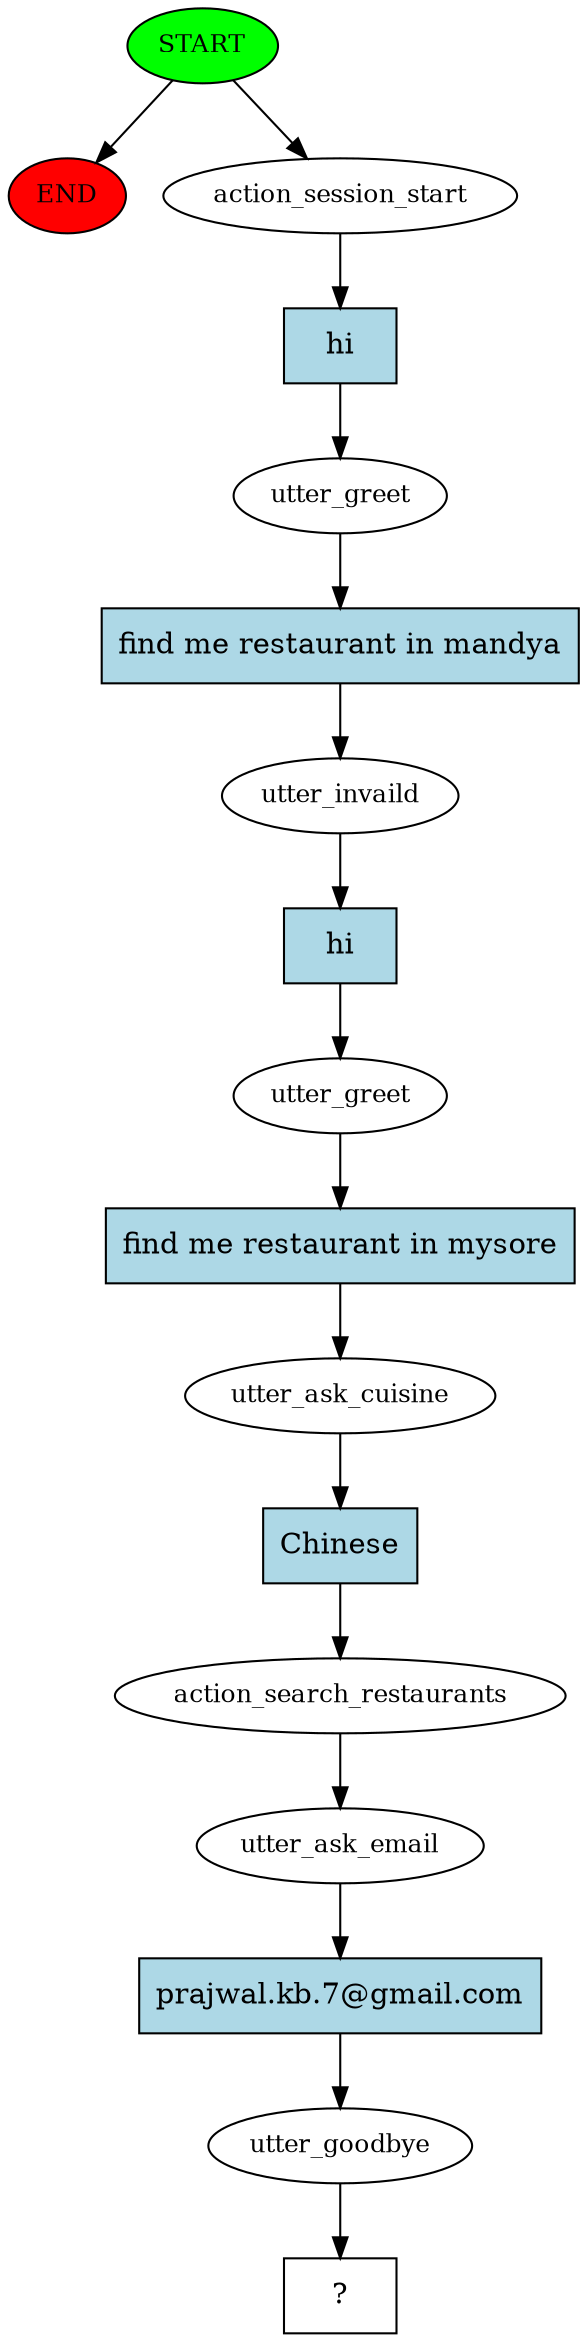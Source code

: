 digraph  {
0 [class="start active", fillcolor=green, fontsize=12, label=START, style=filled];
"-1" [class=end, fillcolor=red, fontsize=12, label=END, style=filled];
1 [class=active, fontsize=12, label=action_session_start];
2 [class=active, fontsize=12, label=utter_greet];
3 [class=active, fontsize=12, label=utter_invaild];
4 [class=active, fontsize=12, label=utter_greet];
5 [class=active, fontsize=12, label=utter_ask_cuisine];
6 [class=active, fontsize=12, label=action_search_restaurants];
7 [class=active, fontsize=12, label=utter_ask_email];
8 [class=active, fontsize=12, label=utter_goodbye];
9 [class="intent dashed active", label="  ?  ", shape=rect];
10 [class="intent active", fillcolor=lightblue, label=hi, shape=rect, style=filled];
11 [class="intent active", fillcolor=lightblue, label="find me restaurant in mandya", shape=rect, style=filled];
12 [class="intent active", fillcolor=lightblue, label=hi, shape=rect, style=filled];
13 [class="intent active", fillcolor=lightblue, label="find me restaurant in mysore", shape=rect, style=filled];
14 [class="intent active", fillcolor=lightblue, label=Chinese, shape=rect, style=filled];
15 [class="intent active", fillcolor=lightblue, label="prajwal.kb.7@gmail.com", shape=rect, style=filled];
0 -> "-1"  [class="", key=NONE, label=""];
0 -> 1  [class=active, key=NONE, label=""];
1 -> 10  [class=active, key=0];
2 -> 11  [class=active, key=0];
3 -> 12  [class=active, key=0];
4 -> 13  [class=active, key=0];
5 -> 14  [class=active, key=0];
6 -> 7  [class=active, key=NONE, label=""];
7 -> 15  [class=active, key=0];
8 -> 9  [class=active, key=NONE, label=""];
10 -> 2  [class=active, key=0];
11 -> 3  [class=active, key=0];
12 -> 4  [class=active, key=0];
13 -> 5  [class=active, key=0];
14 -> 6  [class=active, key=0];
15 -> 8  [class=active, key=0];
}
